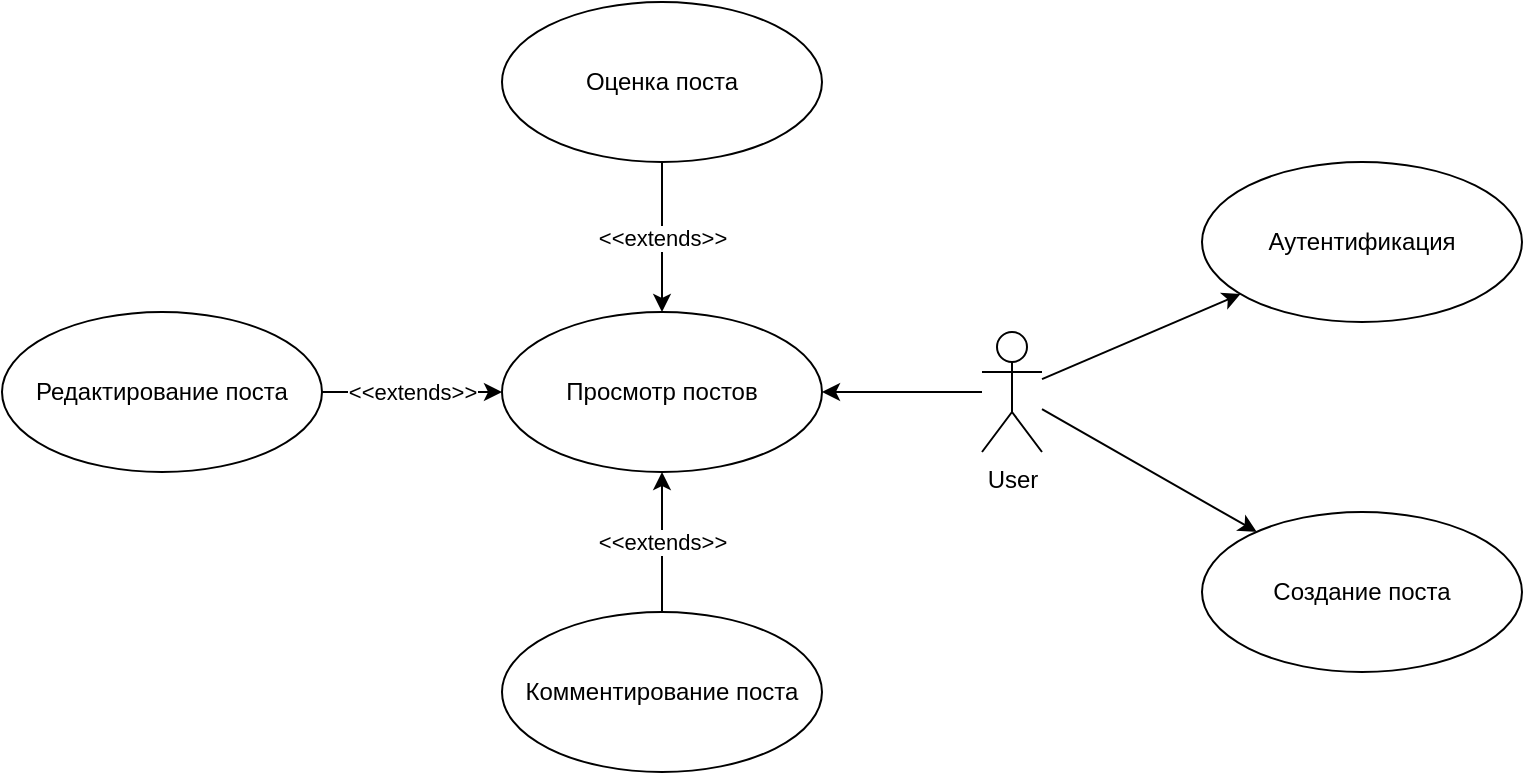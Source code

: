 <mxfile version="21.7.5" type="device">
  <diagram name="Page-1" id="PwF5OkSnJTE2Iam2kNsb">
    <mxGraphModel dx="2230" dy="953" grid="1" gridSize="10" guides="1" tooltips="1" connect="1" arrows="1" fold="1" page="1" pageScale="1" pageWidth="827" pageHeight="1169" math="0" shadow="0">
      <root>
        <mxCell id="0" />
        <mxCell id="1" parent="0" />
        <mxCell id="c8lqn9VmVnDKoMPVrwVp-8" style="edgeStyle=none;shape=connector;rounded=0;orthogonalLoop=1;jettySize=auto;html=1;labelBackgroundColor=default;strokeColor=default;fontFamily=Helvetica;fontSize=11;fontColor=default;endArrow=classic;" parent="1" source="c8lqn9VmVnDKoMPVrwVp-1" target="c8lqn9VmVnDKoMPVrwVp-3" edge="1">
          <mxGeometry relative="1" as="geometry" />
        </mxCell>
        <mxCell id="c8lqn9VmVnDKoMPVrwVp-9" style="edgeStyle=none;shape=connector;rounded=0;orthogonalLoop=1;jettySize=auto;html=1;labelBackgroundColor=default;strokeColor=default;fontFamily=Helvetica;fontSize=11;fontColor=default;endArrow=classic;" parent="1" source="c8lqn9VmVnDKoMPVrwVp-1" target="c8lqn9VmVnDKoMPVrwVp-4" edge="1">
          <mxGeometry relative="1" as="geometry" />
        </mxCell>
        <mxCell id="c8lqn9VmVnDKoMPVrwVp-10" style="edgeStyle=none;shape=connector;rounded=0;orthogonalLoop=1;jettySize=auto;html=1;labelBackgroundColor=default;strokeColor=default;fontFamily=Helvetica;fontSize=11;fontColor=default;endArrow=classic;" parent="1" source="c8lqn9VmVnDKoMPVrwVp-1" target="c8lqn9VmVnDKoMPVrwVp-2" edge="1">
          <mxGeometry relative="1" as="geometry" />
        </mxCell>
        <mxCell id="c8lqn9VmVnDKoMPVrwVp-1" value="User" style="shape=umlActor;verticalLabelPosition=bottom;verticalAlign=top;html=1;outlineConnect=0;" parent="1" vertex="1">
          <mxGeometry x="440" y="670" width="30" height="60" as="geometry" />
        </mxCell>
        <mxCell id="c8lqn9VmVnDKoMPVrwVp-2" value="Просмотр постов" style="ellipse;whiteSpace=wrap;html=1;" parent="1" vertex="1">
          <mxGeometry x="200" y="660" width="160" height="80" as="geometry" />
        </mxCell>
        <mxCell id="c8lqn9VmVnDKoMPVrwVp-3" value="Аутентификация" style="ellipse;whiteSpace=wrap;html=1;" parent="1" vertex="1">
          <mxGeometry x="550" y="585" width="160" height="80" as="geometry" />
        </mxCell>
        <mxCell id="c8lqn9VmVnDKoMPVrwVp-4" value="Создание поста" style="ellipse;whiteSpace=wrap;html=1;" parent="1" vertex="1">
          <mxGeometry x="550" y="760" width="160" height="80" as="geometry" />
        </mxCell>
        <mxCell id="c8lqn9VmVnDKoMPVrwVp-16" value="&amp;lt;&amp;lt;extends&amp;gt;&amp;gt;" style="edgeStyle=none;shape=connector;rounded=0;orthogonalLoop=1;jettySize=auto;html=1;labelBackgroundColor=default;strokeColor=default;fontFamily=Helvetica;fontSize=11;fontColor=default;endArrow=classic;" parent="1" source="c8lqn9VmVnDKoMPVrwVp-5" target="c8lqn9VmVnDKoMPVrwVp-2" edge="1">
          <mxGeometry relative="1" as="geometry" />
        </mxCell>
        <mxCell id="c8lqn9VmVnDKoMPVrwVp-5" value="Комментирование поста" style="ellipse;whiteSpace=wrap;html=1;" parent="1" vertex="1">
          <mxGeometry x="200" y="810" width="160" height="80" as="geometry" />
        </mxCell>
        <mxCell id="c8lqn9VmVnDKoMPVrwVp-12" value="&amp;lt;&amp;lt;extends&amp;gt;&amp;gt;" style="edgeStyle=none;shape=connector;rounded=0;orthogonalLoop=1;jettySize=auto;html=1;labelBackgroundColor=default;strokeColor=default;fontFamily=Helvetica;fontSize=11;fontColor=default;endArrow=classic;" parent="1" source="c8lqn9VmVnDKoMPVrwVp-11" target="c8lqn9VmVnDKoMPVrwVp-2" edge="1">
          <mxGeometry relative="1" as="geometry" />
        </mxCell>
        <mxCell id="c8lqn9VmVnDKoMPVrwVp-11" value="Оценка поста" style="ellipse;whiteSpace=wrap;html=1;" parent="1" vertex="1">
          <mxGeometry x="200" y="505" width="160" height="80" as="geometry" />
        </mxCell>
        <mxCell id="DeLWn6net0v-P55Cdklf-2" value="&amp;lt;&amp;lt;extends&amp;gt;&amp;gt;" style="edgeStyle=orthogonalEdgeStyle;rounded=0;orthogonalLoop=1;jettySize=auto;html=1;" edge="1" parent="1" source="DeLWn6net0v-P55Cdklf-1" target="c8lqn9VmVnDKoMPVrwVp-2">
          <mxGeometry relative="1" as="geometry" />
        </mxCell>
        <mxCell id="DeLWn6net0v-P55Cdklf-1" value="Редактирование поста" style="ellipse;whiteSpace=wrap;html=1;" vertex="1" parent="1">
          <mxGeometry x="-50" y="660" width="160" height="80" as="geometry" />
        </mxCell>
      </root>
    </mxGraphModel>
  </diagram>
</mxfile>
